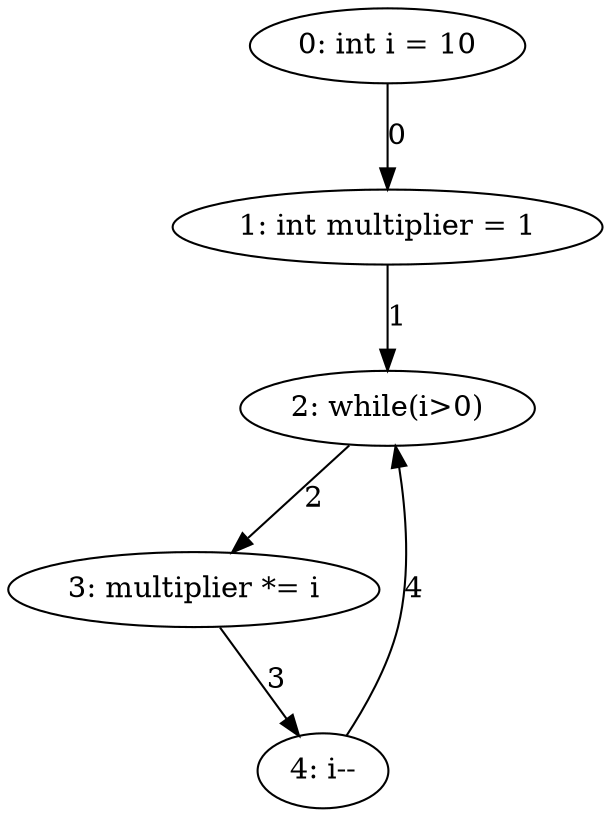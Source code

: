 digraph G {
  1 [ label="0: int i = 10" ];
  2 [ label="1: int multiplier = 1" ];
  3 [ label="2: while(i>0)" ];
  4 [ label="3: multiplier *= i" ];
  5 [ label="4: i--" ];
  1 -> 2 [ label="0" ];
  2 -> 3 [ label="1" ];
  3 -> 4 [ label="2" ];
  4 -> 5 [ label="3" ];
  5 -> 3 [ label="4" ];
}
